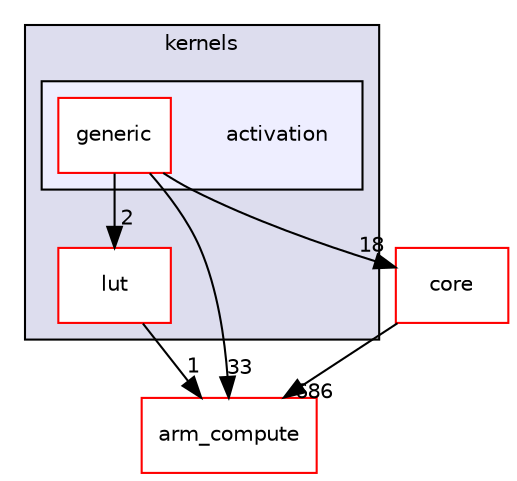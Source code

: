 digraph "src/cpu/kernels/activation" {
  compound=true
  node [ fontsize="10", fontname="Helvetica"];
  edge [ labelfontsize="10", labelfontname="Helvetica"];
  subgraph clusterdir_1de7bcbbdec2bf3559cb3c688662d4f5 {
    graph [ bgcolor="#ddddee", pencolor="black", label="kernels" fontname="Helvetica", fontsize="10", URL="dir_1de7bcbbdec2bf3559cb3c688662d4f5.xhtml"]
  dir_a5a25de4bd483a211edd2f30cef0dda2 [shape=box label="lut" fillcolor="white" style="filled" color="red" URL="dir_a5a25de4bd483a211edd2f30cef0dda2.xhtml"];
  subgraph clusterdir_2e9db72303743e246212143d27c33218 {
    graph [ bgcolor="#eeeeff", pencolor="black", label="" URL="dir_2e9db72303743e246212143d27c33218.xhtml"];
    dir_2e9db72303743e246212143d27c33218 [shape=plaintext label="activation"];
  dir_0eda15e1c70fe142771981aa2f90fcba [shape=box label="generic" fillcolor="white" style="filled" color="red" URL="dir_0eda15e1c70fe142771981aa2f90fcba.xhtml"];
  }
  }
  dir_214608ef36d61442cb2b0c1c4e9a7def [shape=box label="arm_compute" fillcolor="white" style="filled" color="red" URL="dir_214608ef36d61442cb2b0c1c4e9a7def.xhtml"];
  dir_aebb8dcc11953d78e620bbef0b9e2183 [shape=box label="core" fillcolor="white" style="filled" color="red" URL="dir_aebb8dcc11953d78e620bbef0b9e2183.xhtml"];
  dir_a5a25de4bd483a211edd2f30cef0dda2->dir_214608ef36d61442cb2b0c1c4e9a7def [headlabel="1", labeldistance=1.5 headhref="dir_000395_000000.xhtml"];
  dir_aebb8dcc11953d78e620bbef0b9e2183->dir_214608ef36d61442cb2b0c1c4e9a7def [headlabel="686", labeldistance=1.5 headhref="dir_000017_000000.xhtml"];
  dir_0eda15e1c70fe142771981aa2f90fcba->dir_214608ef36d61442cb2b0c1c4e9a7def [headlabel="33", labeldistance=1.5 headhref="dir_000418_000000.xhtml"];
  dir_0eda15e1c70fe142771981aa2f90fcba->dir_aebb8dcc11953d78e620bbef0b9e2183 [headlabel="18", labeldistance=1.5 headhref="dir_000418_000017.xhtml"];
  dir_0eda15e1c70fe142771981aa2f90fcba->dir_a5a25de4bd483a211edd2f30cef0dda2 [headlabel="2", labeldistance=1.5 headhref="dir_000418_000395.xhtml"];
}
